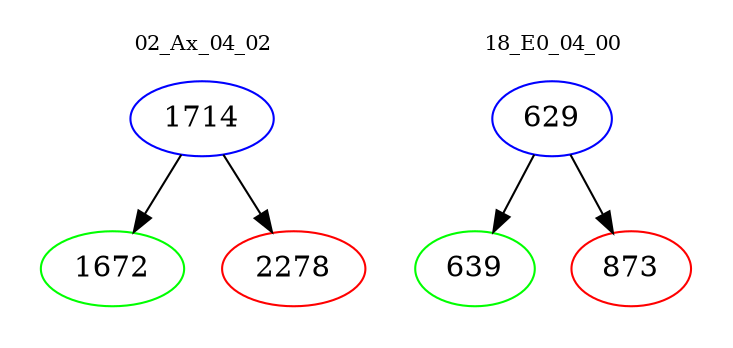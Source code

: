digraph{
subgraph cluster_0 {
color = white
label = "02_Ax_04_02";
fontsize=10;
T0_1714 [label="1714", color="blue"]
T0_1714 -> T0_1672 [color="black"]
T0_1672 [label="1672", color="green"]
T0_1714 -> T0_2278 [color="black"]
T0_2278 [label="2278", color="red"]
}
subgraph cluster_1 {
color = white
label = "18_E0_04_00";
fontsize=10;
T1_629 [label="629", color="blue"]
T1_629 -> T1_639 [color="black"]
T1_639 [label="639", color="green"]
T1_629 -> T1_873 [color="black"]
T1_873 [label="873", color="red"]
}
}
